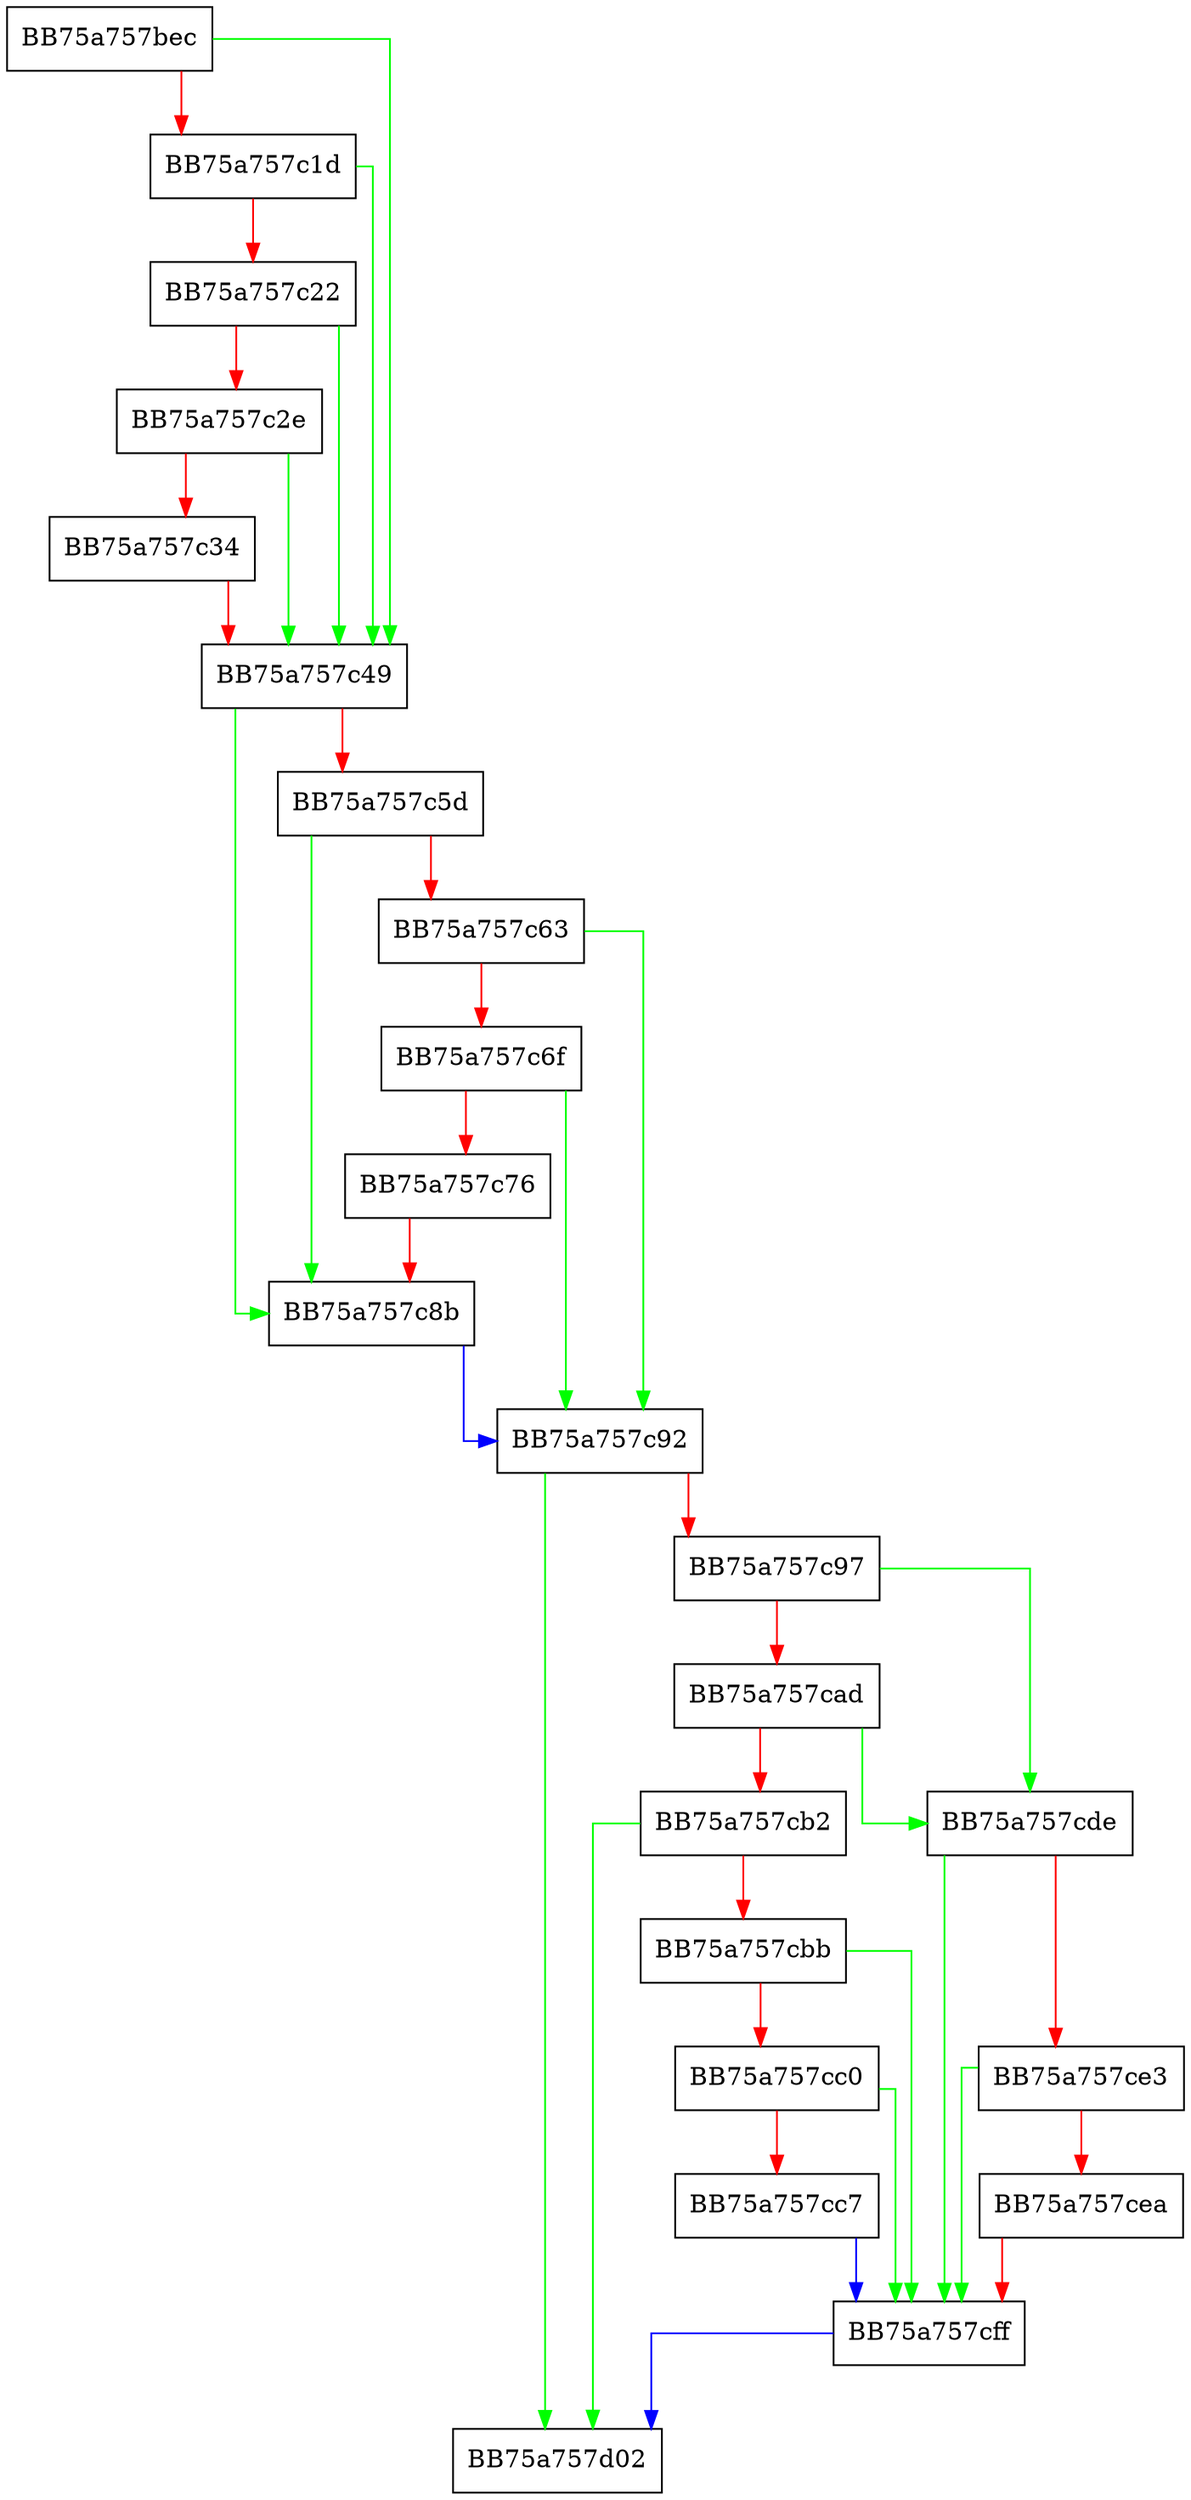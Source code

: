 digraph ReadDynamicConfigValues {
  node [shape="box"];
  graph [splines=ortho];
  BB75a757bec -> BB75a757c49 [color="green"];
  BB75a757bec -> BB75a757c1d [color="red"];
  BB75a757c1d -> BB75a757c49 [color="green"];
  BB75a757c1d -> BB75a757c22 [color="red"];
  BB75a757c22 -> BB75a757c49 [color="green"];
  BB75a757c22 -> BB75a757c2e [color="red"];
  BB75a757c2e -> BB75a757c49 [color="green"];
  BB75a757c2e -> BB75a757c34 [color="red"];
  BB75a757c34 -> BB75a757c49 [color="red"];
  BB75a757c49 -> BB75a757c8b [color="green"];
  BB75a757c49 -> BB75a757c5d [color="red"];
  BB75a757c5d -> BB75a757c8b [color="green"];
  BB75a757c5d -> BB75a757c63 [color="red"];
  BB75a757c63 -> BB75a757c92 [color="green"];
  BB75a757c63 -> BB75a757c6f [color="red"];
  BB75a757c6f -> BB75a757c92 [color="green"];
  BB75a757c6f -> BB75a757c76 [color="red"];
  BB75a757c76 -> BB75a757c8b [color="red"];
  BB75a757c8b -> BB75a757c92 [color="blue"];
  BB75a757c92 -> BB75a757d02 [color="green"];
  BB75a757c92 -> BB75a757c97 [color="red"];
  BB75a757c97 -> BB75a757cde [color="green"];
  BB75a757c97 -> BB75a757cad [color="red"];
  BB75a757cad -> BB75a757cde [color="green"];
  BB75a757cad -> BB75a757cb2 [color="red"];
  BB75a757cb2 -> BB75a757d02 [color="green"];
  BB75a757cb2 -> BB75a757cbb [color="red"];
  BB75a757cbb -> BB75a757cff [color="green"];
  BB75a757cbb -> BB75a757cc0 [color="red"];
  BB75a757cc0 -> BB75a757cff [color="green"];
  BB75a757cc0 -> BB75a757cc7 [color="red"];
  BB75a757cc7 -> BB75a757cff [color="blue"];
  BB75a757cde -> BB75a757cff [color="green"];
  BB75a757cde -> BB75a757ce3 [color="red"];
  BB75a757ce3 -> BB75a757cff [color="green"];
  BB75a757ce3 -> BB75a757cea [color="red"];
  BB75a757cea -> BB75a757cff [color="red"];
  BB75a757cff -> BB75a757d02 [color="blue"];
}